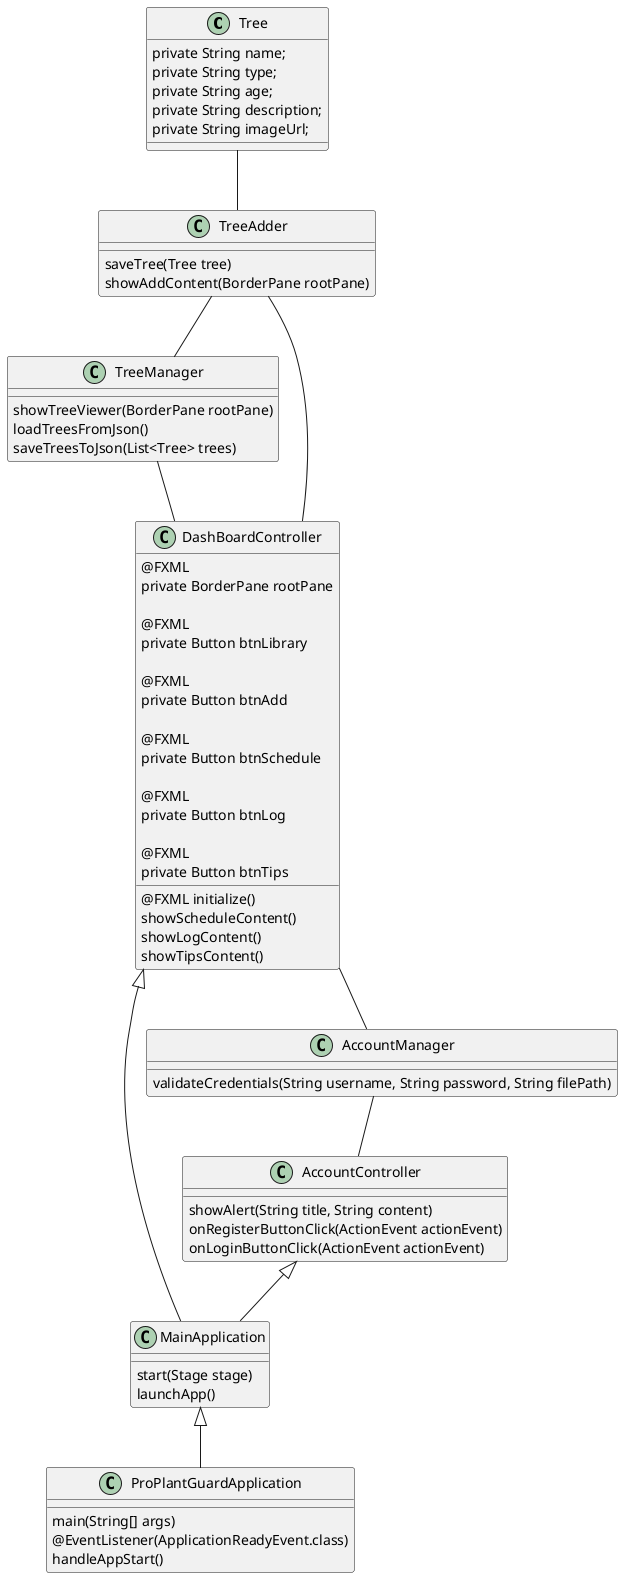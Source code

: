 @startuml
'https://plantuml.com/class-diagram
class Tree{
    private String name;
    private String type;
    private String age;
    private String description;
    private String imageUrl;
}
class TreeAdder{
    saveTree(Tree tree)
    showAddContent(BorderPane rootPane)

}
class TreeManager{
    showTreeViewer(BorderPane rootPane)
    loadTreesFromJson()
    saveTreesToJson(List<Tree> trees)
}
class MainApplication{
     start(Stage stage)
     launchApp()
}

class ProPlantGuardApplication{
     main(String[] args)
    @EventListener(ApplicationReadyEvent.class)
     handleAppStart()
}
class AccountController{
    showAlert(String title, String content)
    onRegisterButtonClick(ActionEvent actionEvent)
    onLoginButtonClick(ActionEvent actionEvent)
}
class DashBoardController{
        @FXML
        private BorderPane rootPane

        @FXML
        private Button btnLibrary

        @FXML
        private Button btnAdd

        @FXML
        private Button btnSchedule

        @FXML
        private Button btnLog

        @FXML
        private Button btnTips

        @FXML initialize()
        showScheduleContent()
        showLogContent()
        showTipsContent()
}
class AccountManager{
    validateCredentials(String username, String password, String filePath)
}
MainApplication <|-- ProPlantGuardApplication
AccountController <|-- MainApplication
DashBoardController <|-- MainApplication
AccountManager -- AccountController
DashBoardController -- AccountManager
Tree -- TreeAdder
TreeAdder -- TreeManager
TreeManager -- DashBoardController
TreeAdder -- DashBoardController
@enduml